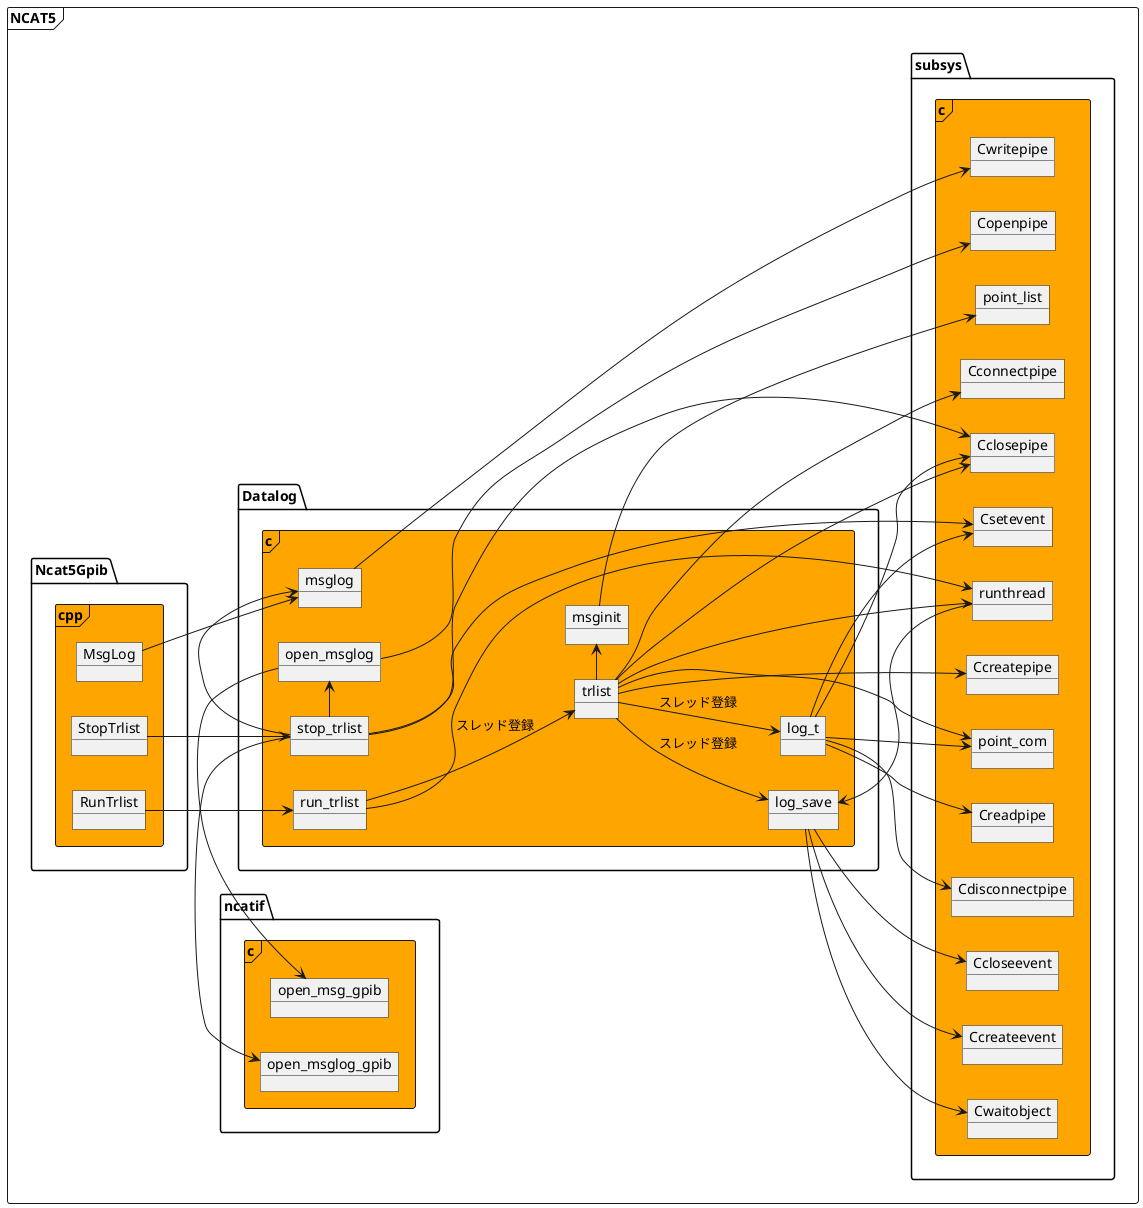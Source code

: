 @startuml "LogCallTree NCAT5 Function only"
left to right direction

frame "NCAT5" {

  frame "Ncat5Gpib.cpp" #Orange {
    object MsgLog
    object RunTrlist
    object StopTrlist
  }

  frame "Datalog.c" #Orange {
    object msginit
    object open_msglog
    object msglog
    object run_trlist
    object stop_trlist
    object trlist
    object log_t
    object log_save
  }

  frame "subsys.c" #Orange {
    object Ccreatepipe
    object runthread
    object Cconnectpipe
    object Cclosepipe
    object Csetevent
    object point_list
    object Copenpipe
    object Cwritepipe
    object Creadpipe
    object point_com
    object Cdisconnectpipe
    object Ccloseevent
    object Cwaitobject
    object Ccreateevent
  }

  frame "ncatif.c" #Orange {
    object open_msg_gpib
    object open_msglog_gpib
  }
}

' Ncat5Gpib.cppからの呼び出し
MsgLog -down-> msglog
RunTrlist -> run_trlist
StopTrlist -> stop_trlist 

' DataLog.c msginit()からの呼び出し
msginit -down-> point_list

' DataLog.c open_msglog()からの呼び出し
open_msglog -left-> open_msg_gpib
open_msglog -down-> Copenpipe

' DataLog.c msglog()からの呼び出し
msglog -down-> Cwritepipe

' DataLog.c run_trlist()からの呼び出し
run_trlist -down-> runthread
run_trlist -down-> trlist : スレッド登録

' DataLog.c stop_trlist()からの呼び出し
stop_trlist -down-> Cclosepipe 
stop_trlist -> open_msglog
stop_trlist -> msglog
stop_trlist -left-> open_msglog_gpib
stop_trlist -down-> Csetevent

' DataLog.c trlist()からの呼び出し
trlist -down-> Ccreatepipe
trlist -down-> point_com
trlist -> msginit
trlist -down-> runthread
trlist -down-> Cconnectpipe
trlist -down-> Cclosepipe
trlist --> log_t : スレッド登録
trlist --> log_save : スレッド登録

' DataLog.c log_t()からの呼び出し
log_t -down-> Creadpipe
log_t -down-> point_com
log_t -down-> Csetevent
log_t -down-> Cdisconnectpipe
log_t -down-> Cclosepipe

' DataLog.c log_save()からの呼び出し
log_save -down-> Ccreateevent
log_save -down-> Cwaitobject
log_save -down-> Ccloseevent

' subsys.c runthread()からの呼び出し
runthread -up-> log_save

@enduml